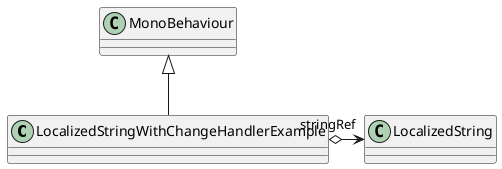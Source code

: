@startuml
class LocalizedStringWithChangeHandlerExample {
}
MonoBehaviour <|-- LocalizedStringWithChangeHandlerExample
LocalizedStringWithChangeHandlerExample o-> "stringRef" LocalizedString
@enduml
